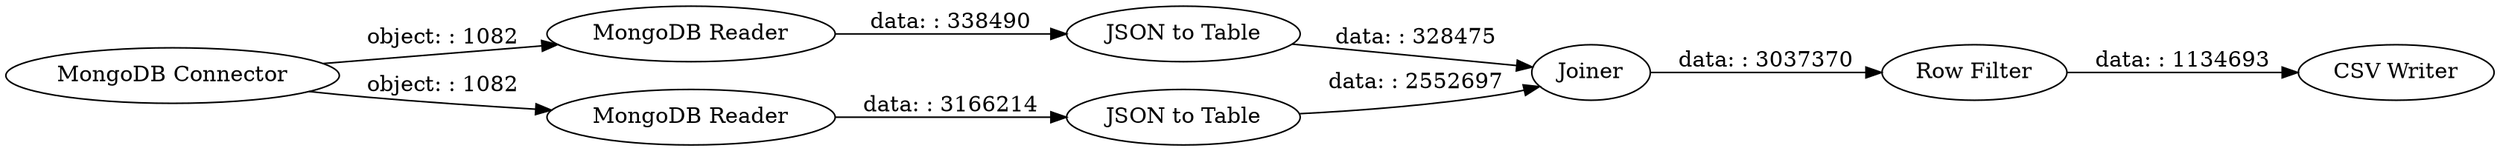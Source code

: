 digraph {
	"6661413967490520884_11" [label="CSV Writer"]
	"6661413967490520884_6" [label="MongoDB Reader"]
	"6661413967490520884_3" [label="MongoDB Reader"]
	"6661413967490520884_8" [label="JSON to Table"]
	"6661413967490520884_7" [label="JSON to Table"]
	"6661413967490520884_10" [label="Row Filter"]
	"6661413967490520884_9" [label=Joiner]
	"6661413967490520884_2" [label="MongoDB Connector"]
	"6661413967490520884_10" -> "6661413967490520884_11" [label="data: : 1134693"]
	"6661413967490520884_2" -> "6661413967490520884_3" [label="object: : 1082"]
	"6661413967490520884_9" -> "6661413967490520884_10" [label="data: : 3037370"]
	"6661413967490520884_2" -> "6661413967490520884_6" [label="object: : 1082"]
	"6661413967490520884_8" -> "6661413967490520884_9" [label="data: : 328475"]
	"6661413967490520884_7" -> "6661413967490520884_9" [label="data: : 2552697"]
	"6661413967490520884_6" -> "6661413967490520884_8" [label="data: : 338490"]
	"6661413967490520884_3" -> "6661413967490520884_7" [label="data: : 3166214"]
	rankdir=LR
}
